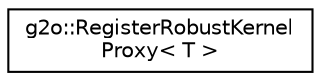 digraph "Graphical Class Hierarchy"
{
  edge [fontname="Helvetica",fontsize="10",labelfontname="Helvetica",labelfontsize="10"];
  node [fontname="Helvetica",fontsize="10",shape=record];
  rankdir="LR";
  Node0 [label="g2o::RegisterRobustKernel\lProxy\< T \>",height=0.2,width=0.4,color="black", fillcolor="white", style="filled",URL="$classg2o_1_1_register_robust_kernel_proxy.html"];
}
